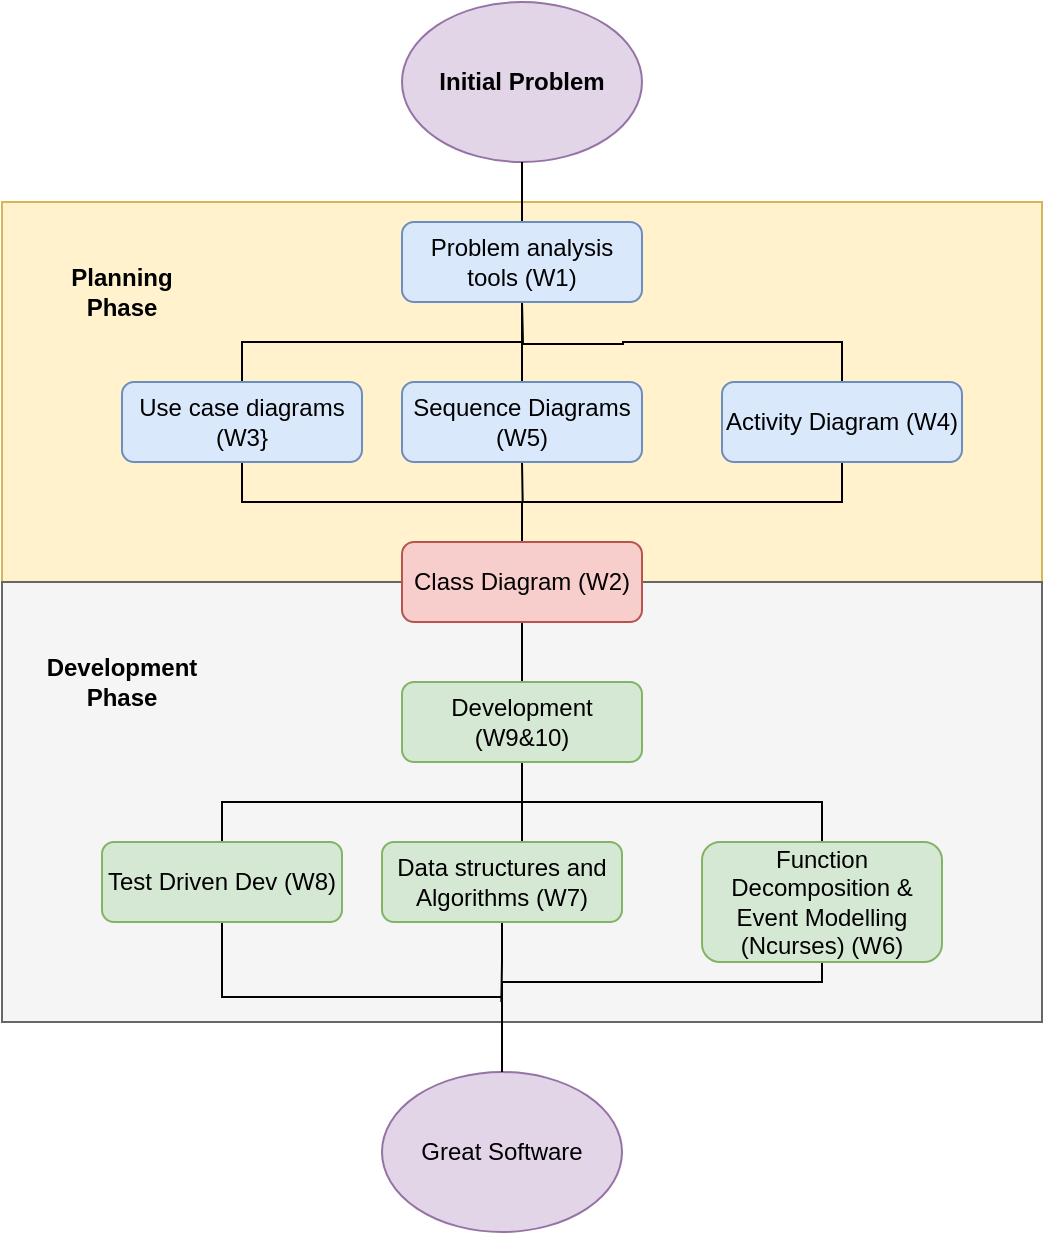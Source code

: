 <mxfile version="13.4.5" type="device"><diagram id="tkSptAdspX8J9zqsfD5z" name="Page-1"><mxGraphModel dx="1086" dy="806" grid="1" gridSize="10" guides="1" tooltips="1" connect="1" arrows="1" fold="1" page="1" pageScale="1" pageWidth="827" pageHeight="1169" math="0" shadow="0"><root><mxCell id="0"/><mxCell id="1" parent="0"/><mxCell id="23S84syu5Xe91PSbw0kf-1" value="Initial Problem" style="ellipse;whiteSpace=wrap;html=1;fillColor=#e1d5e7;strokeColor=#9673a6;fontStyle=1" parent="1" vertex="1"><mxGeometry x="280" y="10" width="120" height="80" as="geometry"/></mxCell><mxCell id="23S84syu5Xe91PSbw0kf-27" value="Initial Problem" style="ellipse;whiteSpace=wrap;html=1;" parent="1" vertex="1"><mxGeometry x="280" y="170" width="120" height="80" as="geometry"/></mxCell><mxCell id="23S84syu5Xe91PSbw0kf-2" value="Great Software" style="ellipse;whiteSpace=wrap;html=1;fillColor=#e1d5e7;strokeColor=#9673a6;" parent="1" vertex="1"><mxGeometry x="270" y="545" width="120" height="80" as="geometry"/></mxCell><mxCell id="23S84syu5Xe91PSbw0kf-4" value="" style="rounded=0;whiteSpace=wrap;html=1;fillColor=#fff2cc;strokeColor=#d6b656;" parent="1" vertex="1"><mxGeometry x="80" y="110" width="520" height="190" as="geometry"/></mxCell><mxCell id="23S84syu5Xe91PSbw0kf-5" value="" style="rounded=0;whiteSpace=wrap;html=1;fillColor=#f5f5f5;strokeColor=#666666;fontColor=#333333;" parent="1" vertex="1"><mxGeometry x="80" y="300" width="520" height="220" as="geometry"/></mxCell><mxCell id="23S84syu5Xe91PSbw0kf-6" value="Planning Phase" style="text;html=1;strokeColor=none;fillColor=none;align=center;verticalAlign=middle;whiteSpace=wrap;rounded=0;fontStyle=1" parent="1" vertex="1"><mxGeometry x="100" y="140" width="80" height="30" as="geometry"/></mxCell><mxCell id="23S84syu5Xe91PSbw0kf-7" value="Development Phase" style="text;html=1;strokeColor=none;fillColor=none;align=center;verticalAlign=middle;whiteSpace=wrap;rounded=0;fontStyle=1" parent="1" vertex="1"><mxGeometry x="100" y="340" width="80" height="20" as="geometry"/></mxCell><mxCell id="23S84syu5Xe91PSbw0kf-22" style="edgeStyle=orthogonalEdgeStyle;rounded=0;orthogonalLoop=1;jettySize=auto;html=1;exitX=0.5;exitY=0;exitDx=0;exitDy=0;endArrow=none;endFill=0;" parent="1" source="23S84syu5Xe91PSbw0kf-8" target="23S84syu5Xe91PSbw0kf-16" edge="1"><mxGeometry relative="1" as="geometry"/></mxCell><mxCell id="23S84syu5Xe91PSbw0kf-41" style="edgeStyle=orthogonalEdgeStyle;rounded=0;orthogonalLoop=1;jettySize=auto;html=1;exitX=0.5;exitY=1;exitDx=0;exitDy=0;entryX=0.5;entryY=0;entryDx=0;entryDy=0;endArrow=none;endFill=0;" parent="1" source="23S84syu5Xe91PSbw0kf-8" target="23S84syu5Xe91PSbw0kf-2" edge="1"><mxGeometry relative="1" as="geometry"/></mxCell><mxCell id="23S84syu5Xe91PSbw0kf-8" value="Test Driven Dev (W8)" style="rounded=1;whiteSpace=wrap;html=1;fillColor=#d5e8d4;strokeColor=#82b366;" parent="1" vertex="1"><mxGeometry x="130" y="430" width="120" height="40" as="geometry"/></mxCell><mxCell id="23S84syu5Xe91PSbw0kf-23" style="edgeStyle=orthogonalEdgeStyle;rounded=0;orthogonalLoop=1;jettySize=auto;html=1;exitX=0.5;exitY=0;exitDx=0;exitDy=0;endArrow=none;endFill=0;" parent="1" source="23S84syu5Xe91PSbw0kf-9" edge="1"><mxGeometry relative="1" as="geometry"><mxPoint x="340" y="410" as="targetPoint"/></mxGeometry></mxCell><mxCell id="23S84syu5Xe91PSbw0kf-42" style="edgeStyle=orthogonalEdgeStyle;rounded=0;orthogonalLoop=1;jettySize=auto;html=1;exitX=0.5;exitY=1;exitDx=0;exitDy=0;endArrow=none;endFill=0;" parent="1" source="23S84syu5Xe91PSbw0kf-9" edge="1"><mxGeometry relative="1" as="geometry"><mxPoint x="329.667" y="510" as="targetPoint"/></mxGeometry></mxCell><mxCell id="23S84syu5Xe91PSbw0kf-9" value="Data structures and Algorithms (W7)" style="rounded=1;whiteSpace=wrap;html=1;fillColor=#d5e8d4;strokeColor=#82b366;" parent="1" vertex="1"><mxGeometry x="270" y="430" width="120" height="40" as="geometry"/></mxCell><mxCell id="23S84syu5Xe91PSbw0kf-24" style="edgeStyle=orthogonalEdgeStyle;rounded=0;orthogonalLoop=1;jettySize=auto;html=1;exitX=0.5;exitY=0;exitDx=0;exitDy=0;entryX=0.5;entryY=1;entryDx=0;entryDy=0;endArrow=none;endFill=0;" parent="1" source="23S84syu5Xe91PSbw0kf-10" target="23S84syu5Xe91PSbw0kf-16" edge="1"><mxGeometry relative="1" as="geometry"/></mxCell><mxCell id="23S84syu5Xe91PSbw0kf-43" style="edgeStyle=orthogonalEdgeStyle;rounded=0;orthogonalLoop=1;jettySize=auto;html=1;exitX=0.5;exitY=1;exitDx=0;exitDy=0;endArrow=none;endFill=0;" parent="1" source="23S84syu5Xe91PSbw0kf-10" edge="1"><mxGeometry relative="1" as="geometry"><mxPoint x="330" y="540" as="targetPoint"/><Array as="points"><mxPoint x="490" y="500"/><mxPoint x="330" y="500"/></Array></mxGeometry></mxCell><mxCell id="23S84syu5Xe91PSbw0kf-10" value="Function Decomposition &amp;amp; Event Modelling (Ncurses) (W6)" style="rounded=1;whiteSpace=wrap;html=1;fillColor=#d5e8d4;strokeColor=#82b366;" parent="1" vertex="1"><mxGeometry x="430" y="430" width="120" height="60" as="geometry"/></mxCell><mxCell id="23S84syu5Xe91PSbw0kf-19" style="edgeStyle=orthogonalEdgeStyle;rounded=0;orthogonalLoop=1;jettySize=auto;html=1;exitX=0.5;exitY=0;exitDx=0;exitDy=0;entryX=0.5;entryY=1;entryDx=0;entryDy=0;endArrow=none;endFill=0;" parent="1" source="23S84syu5Xe91PSbw0kf-11" target="23S84syu5Xe91PSbw0kf-14" edge="1"><mxGeometry relative="1" as="geometry"/></mxCell><mxCell id="23S84syu5Xe91PSbw0kf-34" style="edgeStyle=orthogonalEdgeStyle;rounded=0;orthogonalLoop=1;jettySize=auto;html=1;exitX=0.5;exitY=1;exitDx=0;exitDy=0;entryX=0.5;entryY=0;entryDx=0;entryDy=0;endArrow=none;endFill=0;" parent="1" source="23S84syu5Xe91PSbw0kf-11" target="23S84syu5Xe91PSbw0kf-15" edge="1"><mxGeometry relative="1" as="geometry"/></mxCell><mxCell id="23S84syu5Xe91PSbw0kf-11" value="Use case diagrams (W3}" style="rounded=1;whiteSpace=wrap;html=1;fillColor=#dae8fc;strokeColor=#6c8ebf;" parent="1" vertex="1"><mxGeometry x="140" y="200" width="120" height="40" as="geometry"/></mxCell><mxCell id="23S84syu5Xe91PSbw0kf-20" style="edgeStyle=orthogonalEdgeStyle;rounded=0;orthogonalLoop=1;jettySize=auto;html=1;exitX=0.5;exitY=0;exitDx=0;exitDy=0;entryX=0.5;entryY=1;entryDx=0;entryDy=0;endArrow=none;endFill=0;" parent="1" source="23S84syu5Xe91PSbw0kf-12" target="23S84syu5Xe91PSbw0kf-14" edge="1"><mxGeometry relative="1" as="geometry"/></mxCell><mxCell id="23S84syu5Xe91PSbw0kf-35" style="edgeStyle=orthogonalEdgeStyle;rounded=0;orthogonalLoop=1;jettySize=auto;html=1;exitX=0.5;exitY=1;exitDx=0;exitDy=0;endArrow=none;endFill=0;" parent="1" source="23S84syu5Xe91PSbw0kf-12" edge="1"><mxGeometry relative="1" as="geometry"><mxPoint x="340.333" y="260" as="targetPoint"/></mxGeometry></mxCell><mxCell id="23S84syu5Xe91PSbw0kf-12" value="Sequence Diagrams (W5)" style="rounded=1;whiteSpace=wrap;html=1;fillColor=#dae8fc;strokeColor=#6c8ebf;" parent="1" vertex="1"><mxGeometry x="280" y="200" width="120" height="40" as="geometry"/></mxCell><mxCell id="23S84syu5Xe91PSbw0kf-21" style="edgeStyle=orthogonalEdgeStyle;rounded=0;orthogonalLoop=1;jettySize=auto;html=1;exitX=0.5;exitY=0;exitDx=0;exitDy=0;endArrow=none;endFill=0;" parent="1" source="23S84syu5Xe91PSbw0kf-13" edge="1"><mxGeometry relative="1" as="geometry"><mxPoint x="340" y="160" as="targetPoint"/></mxGeometry></mxCell><mxCell id="23S84syu5Xe91PSbw0kf-36" style="edgeStyle=orthogonalEdgeStyle;rounded=0;orthogonalLoop=1;jettySize=auto;html=1;exitX=0.5;exitY=1;exitDx=0;exitDy=0;entryX=0.5;entryY=1;entryDx=0;entryDy=0;endArrow=none;endFill=0;" parent="1" source="23S84syu5Xe91PSbw0kf-13" target="23S84syu5Xe91PSbw0kf-4" edge="1"><mxGeometry relative="1" as="geometry"/></mxCell><mxCell id="23S84syu5Xe91PSbw0kf-13" value="Activity Diagram (W4)" style="rounded=1;whiteSpace=wrap;html=1;fillColor=#dae8fc;strokeColor=#6c8ebf;" parent="1" vertex="1"><mxGeometry x="440" y="200" width="120" height="40" as="geometry"/></mxCell><mxCell id="23S84syu5Xe91PSbw0kf-32" style="edgeStyle=orthogonalEdgeStyle;rounded=0;orthogonalLoop=1;jettySize=auto;html=1;exitX=0.5;exitY=0;exitDx=0;exitDy=0;entryX=0.5;entryY=1;entryDx=0;entryDy=0;endArrow=none;endFill=0;" parent="1" source="23S84syu5Xe91PSbw0kf-14" target="23S84syu5Xe91PSbw0kf-1" edge="1"><mxGeometry relative="1" as="geometry"/></mxCell><mxCell id="23S84syu5Xe91PSbw0kf-14" value="Problem analysis tools (W1)" style="rounded=1;whiteSpace=wrap;html=1;fillColor=#dae8fc;strokeColor=#6c8ebf;" parent="1" vertex="1"><mxGeometry x="280" y="120" width="120" height="40" as="geometry"/></mxCell><mxCell id="23S84syu5Xe91PSbw0kf-37" style="edgeStyle=orthogonalEdgeStyle;rounded=0;orthogonalLoop=1;jettySize=auto;html=1;exitX=0.5;exitY=1;exitDx=0;exitDy=0;entryX=0.5;entryY=0;entryDx=0;entryDy=0;endArrow=none;endFill=0;" parent="1" source="23S84syu5Xe91PSbw0kf-15" target="23S84syu5Xe91PSbw0kf-16" edge="1"><mxGeometry relative="1" as="geometry"/></mxCell><mxCell id="23S84syu5Xe91PSbw0kf-15" value="Class Diagram (W2)" style="rounded=1;whiteSpace=wrap;html=1;fillColor=#f8cecc;strokeColor=#b85450;" parent="1" vertex="1"><mxGeometry x="280" y="280" width="120" height="40" as="geometry"/></mxCell><mxCell id="23S84syu5Xe91PSbw0kf-16" value="Development (W9&amp;amp;10)" style="rounded=1;whiteSpace=wrap;html=1;fillColor=#d5e8d4;strokeColor=#82b366;" parent="1" vertex="1"><mxGeometry x="280" y="350" width="120" height="40" as="geometry"/></mxCell></root></mxGraphModel></diagram></mxfile>